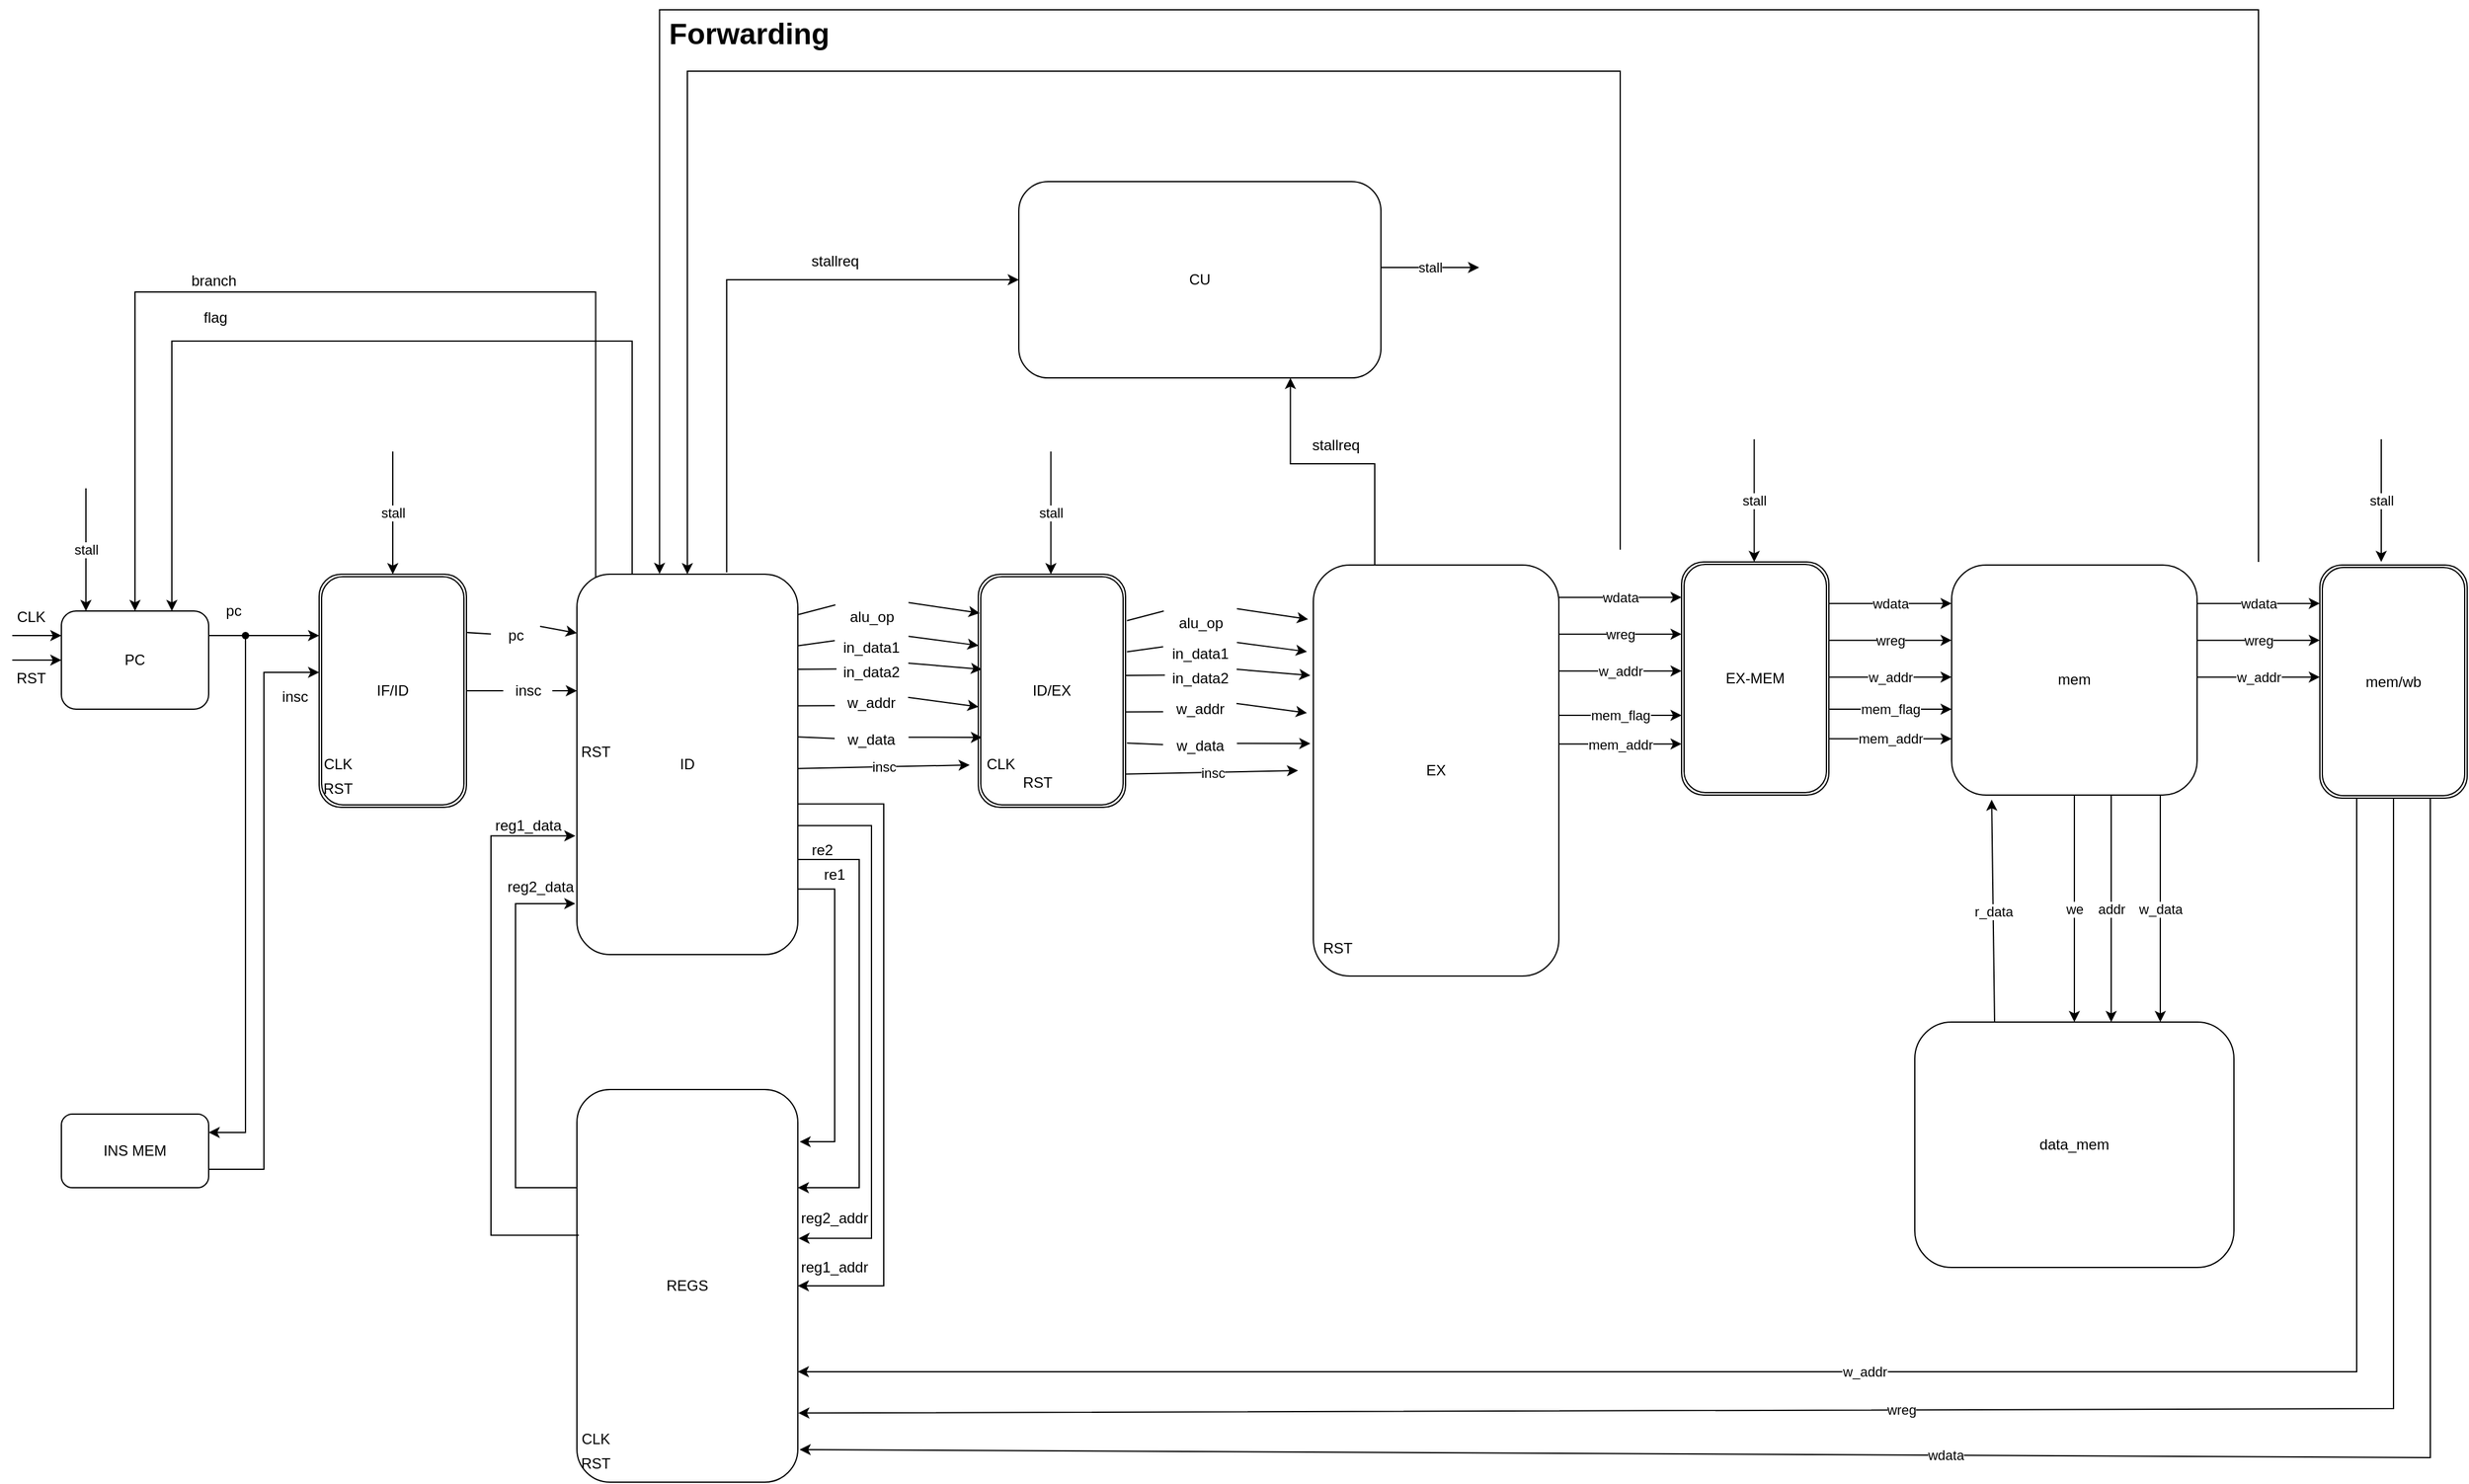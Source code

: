 <mxfile version="20.2.6" type="device"><diagram id="C5RBs43oDa-KdzZeNtuy" name="Page-1"><mxGraphModel dx="2130" dy="2197" grid="1" gridSize="10" guides="1" tooltips="1" connect="1" arrows="1" fold="1" page="1" pageScale="1" pageWidth="827" pageHeight="1169" math="0" shadow="0"><root><mxCell id="WIyWlLk6GJQsqaUBKTNV-0"/><mxCell id="WIyWlLk6GJQsqaUBKTNV-1" parent="WIyWlLk6GJQsqaUBKTNV-0"/><mxCell id="r2cbGJjb7EbOXzfayIUO-0" value="PC" style="rounded=1;whiteSpace=wrap;html=1;" vertex="1" parent="WIyWlLk6GJQsqaUBKTNV-1"><mxGeometry x="80" y="50" width="120" height="80" as="geometry"/></mxCell><mxCell id="r2cbGJjb7EbOXzfayIUO-1" value="INS MEM" style="rounded=1;whiteSpace=wrap;html=1;" vertex="1" parent="WIyWlLk6GJQsqaUBKTNV-1"><mxGeometry x="80" y="460" width="120" height="60" as="geometry"/></mxCell><mxCell id="r2cbGJjb7EbOXzfayIUO-6" value="" style="endArrow=classic;html=1;rounded=0;entryX=0;entryY=0.25;entryDx=0;entryDy=0;" edge="1" parent="WIyWlLk6GJQsqaUBKTNV-1" target="r2cbGJjb7EbOXzfayIUO-0"><mxGeometry width="50" height="50" relative="1" as="geometry"><mxPoint x="40" y="70" as="sourcePoint"/><mxPoint x="440" y="290" as="targetPoint"/></mxGeometry></mxCell><mxCell id="r2cbGJjb7EbOXzfayIUO-7" value="CLK" style="text;html=1;align=center;verticalAlign=middle;resizable=0;points=[];autosize=1;strokeColor=none;fillColor=none;" vertex="1" parent="WIyWlLk6GJQsqaUBKTNV-1"><mxGeometry x="30" y="40" width="50" height="30" as="geometry"/></mxCell><mxCell id="r2cbGJjb7EbOXzfayIUO-8" value="" style="endArrow=classic;html=1;rounded=0;entryX=0;entryY=0.5;entryDx=0;entryDy=0;" edge="1" parent="WIyWlLk6GJQsqaUBKTNV-1" target="r2cbGJjb7EbOXzfayIUO-0"><mxGeometry width="50" height="50" relative="1" as="geometry"><mxPoint x="40" y="90" as="sourcePoint"/><mxPoint x="440" y="290" as="targetPoint"/></mxGeometry></mxCell><mxCell id="r2cbGJjb7EbOXzfayIUO-9" value="RST" style="text;html=1;align=center;verticalAlign=middle;resizable=0;points=[];autosize=1;strokeColor=none;fillColor=none;" vertex="1" parent="WIyWlLk6GJQsqaUBKTNV-1"><mxGeometry x="30" y="90" width="50" height="30" as="geometry"/></mxCell><mxCell id="r2cbGJjb7EbOXzfayIUO-11" value="" style="endArrow=classic;html=1;rounded=0;exitDx=0;exitDy=0;startArrow=none;" edge="1" parent="WIyWlLk6GJQsqaUBKTNV-1" source="r2cbGJjb7EbOXzfayIUO-30"><mxGeometry width="50" height="50" relative="1" as="geometry"><mxPoint x="230" y="78" as="sourcePoint"/><mxPoint x="290" y="70" as="targetPoint"/></mxGeometry></mxCell><mxCell id="r2cbGJjb7EbOXzfayIUO-12" value="" style="endArrow=classic;html=1;rounded=0;entryX=1;entryY=0.25;entryDx=0;entryDy=0;fillColor=#191919;" edge="1" parent="WIyWlLk6GJQsqaUBKTNV-1" target="r2cbGJjb7EbOXzfayIUO-1"><mxGeometry width="50" height="50" relative="1" as="geometry"><mxPoint x="230" y="70" as="sourcePoint"/><mxPoint x="230" y="470" as="targetPoint"/><Array as="points"><mxPoint x="230" y="475"/></Array></mxGeometry></mxCell><mxCell id="r2cbGJjb7EbOXzfayIUO-13" value="REGS" style="rounded=1;whiteSpace=wrap;html=1;" vertex="1" parent="WIyWlLk6GJQsqaUBKTNV-1"><mxGeometry x="500" y="440" width="180" height="320" as="geometry"/></mxCell><mxCell id="r2cbGJjb7EbOXzfayIUO-14" value="" style="edgeStyle=elbowEdgeStyle;elbow=horizontal;endArrow=classic;html=1;rounded=0;exitX=1;exitY=0.75;exitDx=0;exitDy=0;" edge="1" parent="WIyWlLk6GJQsqaUBKTNV-1" source="r2cbGJjb7EbOXzfayIUO-1"><mxGeometry width="50" height="50" relative="1" as="geometry"><mxPoint x="390" y="340" as="sourcePoint"/><mxPoint x="290" y="100" as="targetPoint"/></mxGeometry></mxCell><mxCell id="r2cbGJjb7EbOXzfayIUO-15" value="IF/ID" style="shape=ext;double=1;rounded=1;whiteSpace=wrap;html=1;" vertex="1" parent="WIyWlLk6GJQsqaUBKTNV-1"><mxGeometry x="290" y="20" width="120" height="190" as="geometry"/></mxCell><mxCell id="r2cbGJjb7EbOXzfayIUO-16" value="pc" style="text;html=1;align=center;verticalAlign=middle;resizable=0;points=[];autosize=1;strokeColor=none;fillColor=none;" vertex="1" parent="WIyWlLk6GJQsqaUBKTNV-1"><mxGeometry x="200" y="35" width="40" height="30" as="geometry"/></mxCell><mxCell id="r2cbGJjb7EbOXzfayIUO-17" value="insc" style="text;html=1;align=center;verticalAlign=middle;resizable=0;points=[];autosize=1;strokeColor=none;fillColor=none;" vertex="1" parent="WIyWlLk6GJQsqaUBKTNV-1"><mxGeometry x="250" y="105" width="40" height="30" as="geometry"/></mxCell><mxCell id="r2cbGJjb7EbOXzfayIUO-18" value="" style="endArrow=classic;html=1;rounded=0;exitX=1;exitY=0.25;exitDx=0;exitDy=0;startArrow=none;" edge="1" parent="WIyWlLk6GJQsqaUBKTNV-1" source="r2cbGJjb7EbOXzfayIUO-19"><mxGeometry width="50" height="50" relative="1" as="geometry"><mxPoint x="390" y="240" as="sourcePoint"/><mxPoint x="500" y="68" as="targetPoint"/></mxGeometry></mxCell><mxCell id="r2cbGJjb7EbOXzfayIUO-20" value="" style="endArrow=classic;html=1;rounded=0;exitX=1;exitY=0.5;exitDx=0;exitDy=0;startArrow=none;" edge="1" parent="WIyWlLk6GJQsqaUBKTNV-1" source="r2cbGJjb7EbOXzfayIUO-22"><mxGeometry width="50" height="50" relative="1" as="geometry"><mxPoint x="390" y="240" as="sourcePoint"/><mxPoint x="500" y="115" as="targetPoint"/></mxGeometry></mxCell><mxCell id="r2cbGJjb7EbOXzfayIUO-21" value="ID" style="rounded=1;whiteSpace=wrap;html=1;" vertex="1" parent="WIyWlLk6GJQsqaUBKTNV-1"><mxGeometry x="500" y="20" width="180" height="310" as="geometry"/></mxCell><mxCell id="r2cbGJjb7EbOXzfayIUO-23" value="CLK" style="text;html=1;align=center;verticalAlign=middle;resizable=0;points=[];autosize=1;strokeColor=none;fillColor=none;" vertex="1" parent="WIyWlLk6GJQsqaUBKTNV-1"><mxGeometry x="280" y="160" width="50" height="30" as="geometry"/></mxCell><mxCell id="r2cbGJjb7EbOXzfayIUO-24" value="RST" style="text;html=1;align=center;verticalAlign=middle;resizable=0;points=[];autosize=1;strokeColor=none;fillColor=none;" vertex="1" parent="WIyWlLk6GJQsqaUBKTNV-1"><mxGeometry x="280" y="180" width="50" height="30" as="geometry"/></mxCell><mxCell id="r2cbGJjb7EbOXzfayIUO-25" value="RST" style="text;html=1;align=center;verticalAlign=middle;resizable=0;points=[];autosize=1;strokeColor=none;fillColor=none;" vertex="1" parent="WIyWlLk6GJQsqaUBKTNV-1"><mxGeometry x="490" y="150" width="50" height="30" as="geometry"/></mxCell><mxCell id="r2cbGJjb7EbOXzfayIUO-26" value="ID/EX" style="shape=ext;double=1;rounded=1;whiteSpace=wrap;html=1;" vertex="1" parent="WIyWlLk6GJQsqaUBKTNV-1"><mxGeometry x="827" y="20" width="120" height="190" as="geometry"/></mxCell><mxCell id="r2cbGJjb7EbOXzfayIUO-28" value="CLK" style="text;html=1;align=center;verticalAlign=middle;resizable=0;points=[];autosize=1;strokeColor=none;fillColor=none;" vertex="1" parent="WIyWlLk6GJQsqaUBKTNV-1"><mxGeometry x="820" y="160" width="50" height="30" as="geometry"/></mxCell><mxCell id="r2cbGJjb7EbOXzfayIUO-29" value="RST" style="text;html=1;align=center;verticalAlign=middle;resizable=0;points=[];autosize=1;strokeColor=none;fillColor=none;" vertex="1" parent="WIyWlLk6GJQsqaUBKTNV-1"><mxGeometry x="850" y="175" width="50" height="30" as="geometry"/></mxCell><mxCell id="r2cbGJjb7EbOXzfayIUO-30" value="" style="shape=waypoint;sketch=0;size=6;pointerEvents=1;points=[];fillColor=none;resizable=0;rotatable=0;perimeter=centerPerimeter;snapToPoint=1;" vertex="1" parent="WIyWlLk6GJQsqaUBKTNV-1"><mxGeometry x="210" y="50" width="40" height="40" as="geometry"/></mxCell><mxCell id="r2cbGJjb7EbOXzfayIUO-31" value="" style="endArrow=none;html=1;rounded=0;exitX=1;exitY=0.25;exitDx=0;exitDy=0;" edge="1" parent="WIyWlLk6GJQsqaUBKTNV-1" source="r2cbGJjb7EbOXzfayIUO-0" target="r2cbGJjb7EbOXzfayIUO-30"><mxGeometry width="50" height="50" relative="1" as="geometry"><mxPoint x="200" y="70" as="sourcePoint"/><mxPoint x="290" y="70" as="targetPoint"/></mxGeometry></mxCell><mxCell id="r2cbGJjb7EbOXzfayIUO-32" value="" style="edgeStyle=elbowEdgeStyle;elbow=vertical;endArrow=classic;html=1;rounded=0;fillColor=#191919;exitX=0;exitY=0.25;exitDx=0;exitDy=0;entryX=-0.007;entryY=0.866;entryDx=0;entryDy=0;entryPerimeter=0;" edge="1" parent="WIyWlLk6GJQsqaUBKTNV-1" source="r2cbGJjb7EbOXzfayIUO-13" target="r2cbGJjb7EbOXzfayIUO-21"><mxGeometry width="50" height="50" relative="1" as="geometry"><mxPoint x="770" y="330" as="sourcePoint"/><mxPoint x="820" y="280" as="targetPoint"/><Array as="points"><mxPoint x="450" y="390"/></Array></mxGeometry></mxCell><mxCell id="r2cbGJjb7EbOXzfayIUO-33" value="" style="edgeStyle=elbowEdgeStyle;elbow=vertical;endArrow=classic;html=1;rounded=0;fillColor=#191919;exitX=0.009;exitY=0.371;exitDx=0;exitDy=0;entryX=-0.007;entryY=0.688;entryDx=0;entryDy=0;entryPerimeter=0;exitPerimeter=0;" edge="1" parent="WIyWlLk6GJQsqaUBKTNV-1" source="r2cbGJjb7EbOXzfayIUO-13" target="r2cbGJjb7EbOXzfayIUO-21"><mxGeometry width="50" height="50" relative="1" as="geometry"><mxPoint x="510" y="507.5" as="sourcePoint"/><mxPoint x="508.74" y="194.54" as="targetPoint"/><Array as="points"><mxPoint x="430" y="370"/></Array></mxGeometry></mxCell><mxCell id="r2cbGJjb7EbOXzfayIUO-34" value="reg1_data" style="text;html=1;align=center;verticalAlign=middle;resizable=0;points=[];autosize=1;strokeColor=none;fillColor=none;" vertex="1" parent="WIyWlLk6GJQsqaUBKTNV-1"><mxGeometry x="420" y="210" width="80" height="30" as="geometry"/></mxCell><mxCell id="r2cbGJjb7EbOXzfayIUO-35" value="reg2_data" style="text;html=1;align=center;verticalAlign=middle;resizable=0;points=[];autosize=1;strokeColor=none;fillColor=none;" vertex="1" parent="WIyWlLk6GJQsqaUBKTNV-1"><mxGeometry x="430" y="260" width="80" height="30" as="geometry"/></mxCell><mxCell id="r2cbGJjb7EbOXzfayIUO-36" value="" style="edgeStyle=elbowEdgeStyle;elbow=vertical;endArrow=classic;html=1;rounded=0;fillColor=#191919;entryX=1;entryY=0.5;entryDx=0;entryDy=0;exitX=0.997;exitY=0.604;exitDx=0;exitDy=0;exitPerimeter=0;" edge="1" parent="WIyWlLk6GJQsqaUBKTNV-1" source="r2cbGJjb7EbOXzfayIUO-21" target="r2cbGJjb7EbOXzfayIUO-13"><mxGeometry width="50" height="50" relative="1" as="geometry"><mxPoint x="770" y="330" as="sourcePoint"/><mxPoint x="820" y="280" as="targetPoint"/><Array as="points"><mxPoint x="750" y="381"/></Array></mxGeometry></mxCell><mxCell id="r2cbGJjb7EbOXzfayIUO-37" value="" style="edgeStyle=elbowEdgeStyle;elbow=vertical;endArrow=classic;html=1;rounded=0;fillColor=#191919;exitX=0.997;exitY=0.661;exitDx=0;exitDy=0;exitPerimeter=0;entryX=1.003;entryY=0.379;entryDx=0;entryDy=0;entryPerimeter=0;" edge="1" parent="WIyWlLk6GJQsqaUBKTNV-1" source="r2cbGJjb7EbOXzfayIUO-21" target="r2cbGJjb7EbOXzfayIUO-13"><mxGeometry width="50" height="50" relative="1" as="geometry"><mxPoint x="770" y="330" as="sourcePoint"/><mxPoint x="820" y="280" as="targetPoint"/><Array as="points"><mxPoint x="740" y="330"/><mxPoint x="730" y="376"/></Array></mxGeometry></mxCell><mxCell id="r2cbGJjb7EbOXzfayIUO-38" value="" style="edgeStyle=elbowEdgeStyle;elbow=vertical;endArrow=classic;html=1;rounded=0;fillColor=#191919;exitX=1;exitY=0.75;exitDx=0;exitDy=0;entryX=1;entryY=0.25;entryDx=0;entryDy=0;" edge="1" parent="WIyWlLk6GJQsqaUBKTNV-1" source="r2cbGJjb7EbOXzfayIUO-21" target="r2cbGJjb7EbOXzfayIUO-13"><mxGeometry width="50" height="50" relative="1" as="geometry"><mxPoint x="770" y="330" as="sourcePoint"/><mxPoint x="820" y="280" as="targetPoint"/><Array as="points"><mxPoint x="730" y="340"/><mxPoint x="710" y="376"/></Array></mxGeometry></mxCell><mxCell id="r2cbGJjb7EbOXzfayIUO-39" value="" style="edgeStyle=elbowEdgeStyle;elbow=vertical;endArrow=classic;html=1;rounded=0;fillColor=#191919;exitX=1.003;exitY=0.828;exitDx=0;exitDy=0;exitPerimeter=0;entryX=1.008;entryY=0.133;entryDx=0;entryDy=0;entryPerimeter=0;" edge="1" parent="WIyWlLk6GJQsqaUBKTNV-1" source="r2cbGJjb7EbOXzfayIUO-21" target="r2cbGJjb7EbOXzfayIUO-13"><mxGeometry width="50" height="50" relative="1" as="geometry"><mxPoint x="700" y="590" as="sourcePoint"/><mxPoint x="750" y="540" as="targetPoint"/><Array as="points"><mxPoint x="710" y="310"/><mxPoint x="700" y="340"/><mxPoint x="690" y="380"/></Array></mxGeometry></mxCell><mxCell id="r2cbGJjb7EbOXzfayIUO-40" value="re1" style="text;html=1;strokeColor=none;fillColor=none;align=center;verticalAlign=middle;whiteSpace=wrap;rounded=0;" vertex="1" parent="WIyWlLk6GJQsqaUBKTNV-1"><mxGeometry x="680" y="250" width="60" height="30" as="geometry"/></mxCell><mxCell id="r2cbGJjb7EbOXzfayIUO-41" value="re2" style="text;html=1;strokeColor=none;fillColor=none;align=center;verticalAlign=middle;whiteSpace=wrap;rounded=0;" vertex="1" parent="WIyWlLk6GJQsqaUBKTNV-1"><mxGeometry x="670" y="230" width="60" height="30" as="geometry"/></mxCell><mxCell id="r2cbGJjb7EbOXzfayIUO-44" value="reg2_addr" style="text;html=1;strokeColor=none;fillColor=none;align=center;verticalAlign=middle;whiteSpace=wrap;rounded=0;" vertex="1" parent="WIyWlLk6GJQsqaUBKTNV-1"><mxGeometry x="680" y="530" width="60" height="30" as="geometry"/></mxCell><mxCell id="r2cbGJjb7EbOXzfayIUO-45" value="reg1_addr&lt;br&gt;" style="text;html=1;strokeColor=none;fillColor=none;align=center;verticalAlign=middle;whiteSpace=wrap;rounded=0;" vertex="1" parent="WIyWlLk6GJQsqaUBKTNV-1"><mxGeometry x="680" y="570" width="60" height="30" as="geometry"/></mxCell><mxCell id="r2cbGJjb7EbOXzfayIUO-48" value="" style="endArrow=classic;html=1;rounded=0;fillColor=#191919;exitX=1.003;exitY=0.106;exitDx=0;exitDy=0;exitPerimeter=0;entryX=0.01;entryY=0.167;entryDx=0;entryDy=0;entryPerimeter=0;startArrow=none;" edge="1" parent="WIyWlLk6GJQsqaUBKTNV-1" source="r2cbGJjb7EbOXzfayIUO-53" target="r2cbGJjb7EbOXzfayIUO-26"><mxGeometry width="50" height="50" relative="1" as="geometry"><mxPoint x="770" y="200" as="sourcePoint"/><mxPoint x="820" y="150" as="targetPoint"/></mxGeometry></mxCell><mxCell id="r2cbGJjb7EbOXzfayIUO-49" value="" style="endArrow=classic;html=1;rounded=0;fillColor=#191919;exitX=1.003;exitY=0.188;exitDx=0;exitDy=0;exitPerimeter=0;entryX=0.002;entryY=0.306;entryDx=0;entryDy=0;entryPerimeter=0;startArrow=none;" edge="1" parent="WIyWlLk6GJQsqaUBKTNV-1" source="r2cbGJjb7EbOXzfayIUO-54" target="r2cbGJjb7EbOXzfayIUO-26"><mxGeometry width="50" height="50" relative="1" as="geometry"><mxPoint x="770" y="200" as="sourcePoint"/><mxPoint x="820" y="150" as="targetPoint"/></mxGeometry></mxCell><mxCell id="r2cbGJjb7EbOXzfayIUO-50" value="" style="endArrow=classic;html=1;rounded=0;fillColor=#191919;exitX=1;exitY=0.25;exitDx=0;exitDy=0;entryX=0.025;entryY=0.408;entryDx=0;entryDy=0;entryPerimeter=0;startArrow=none;" edge="1" parent="WIyWlLk6GJQsqaUBKTNV-1" source="r2cbGJjb7EbOXzfayIUO-56" target="r2cbGJjb7EbOXzfayIUO-26"><mxGeometry width="50" height="50" relative="1" as="geometry"><mxPoint x="770" y="200" as="sourcePoint"/><mxPoint x="820" y="150" as="targetPoint"/></mxGeometry></mxCell><mxCell id="r2cbGJjb7EbOXzfayIUO-51" value="" style="endArrow=classic;html=1;rounded=0;fillColor=#191919;exitX=0.997;exitY=0.346;exitDx=0;exitDy=0;exitPerimeter=0;entryX=0.002;entryY=0.569;entryDx=0;entryDy=0;entryPerimeter=0;startArrow=none;" edge="1" parent="WIyWlLk6GJQsqaUBKTNV-1" source="r2cbGJjb7EbOXzfayIUO-55" target="r2cbGJjb7EbOXzfayIUO-26"><mxGeometry width="50" height="50" relative="1" as="geometry"><mxPoint x="770" y="200" as="sourcePoint"/><mxPoint x="820" y="150" as="targetPoint"/></mxGeometry></mxCell><mxCell id="r2cbGJjb7EbOXzfayIUO-52" value="" style="endArrow=classic;html=1;rounded=0;fillColor=#191919;exitX=1.003;exitY=0.428;exitDx=0;exitDy=0;exitPerimeter=0;startArrow=none;" edge="1" parent="WIyWlLk6GJQsqaUBKTNV-1" source="r2cbGJjb7EbOXzfayIUO-59"><mxGeometry width="50" height="50" relative="1" as="geometry"><mxPoint x="770" y="200" as="sourcePoint"/><mxPoint x="830" y="153" as="targetPoint"/></mxGeometry></mxCell><mxCell id="r2cbGJjb7EbOXzfayIUO-59" value="w_data" style="text;html=1;strokeColor=none;fillColor=none;align=center;verticalAlign=middle;whiteSpace=wrap;rounded=0;" vertex="1" parent="WIyWlLk6GJQsqaUBKTNV-1"><mxGeometry x="710" y="140" width="60" height="30" as="geometry"/></mxCell><mxCell id="r2cbGJjb7EbOXzfayIUO-60" value="" style="endArrow=none;html=1;rounded=0;fillColor=#191919;exitX=1.003;exitY=0.428;exitDx=0;exitDy=0;exitPerimeter=0;" edge="1" parent="WIyWlLk6GJQsqaUBKTNV-1" source="r2cbGJjb7EbOXzfayIUO-21" target="r2cbGJjb7EbOXzfayIUO-59"><mxGeometry width="50" height="50" relative="1" as="geometry"><mxPoint x="680.54" y="152.68" as="sourcePoint"/><mxPoint x="830" y="153" as="targetPoint"/></mxGeometry></mxCell><mxCell id="r2cbGJjb7EbOXzfayIUO-55" value="w_addr" style="text;html=1;strokeColor=none;fillColor=none;align=center;verticalAlign=middle;whiteSpace=wrap;rounded=0;" vertex="1" parent="WIyWlLk6GJQsqaUBKTNV-1"><mxGeometry x="710" y="110" width="60" height="30" as="geometry"/></mxCell><mxCell id="r2cbGJjb7EbOXzfayIUO-61" value="" style="endArrow=none;html=1;rounded=0;fillColor=#191919;exitX=0.997;exitY=0.346;exitDx=0;exitDy=0;exitPerimeter=0;entryX=0.002;entryY=0.569;entryDx=0;entryDy=0;entryPerimeter=0;" edge="1" parent="WIyWlLk6GJQsqaUBKTNV-1" source="r2cbGJjb7EbOXzfayIUO-21" target="r2cbGJjb7EbOXzfayIUO-55"><mxGeometry width="50" height="50" relative="1" as="geometry"><mxPoint x="679.46" y="127.26" as="sourcePoint"/><mxPoint x="827.24" y="128.11" as="targetPoint"/></mxGeometry></mxCell><mxCell id="r2cbGJjb7EbOXzfayIUO-56" value="in_data2" style="text;html=1;strokeColor=none;fillColor=none;align=center;verticalAlign=middle;whiteSpace=wrap;rounded=0;" vertex="1" parent="WIyWlLk6GJQsqaUBKTNV-1"><mxGeometry x="710" y="85" width="60" height="30" as="geometry"/></mxCell><mxCell id="r2cbGJjb7EbOXzfayIUO-62" value="" style="endArrow=none;html=1;rounded=0;fillColor=#191919;exitX=1;exitY=0.25;exitDx=0;exitDy=0;entryX=0.025;entryY=0.408;entryDx=0;entryDy=0;entryPerimeter=0;" edge="1" parent="WIyWlLk6GJQsqaUBKTNV-1" source="r2cbGJjb7EbOXzfayIUO-21" target="r2cbGJjb7EbOXzfayIUO-56"><mxGeometry width="50" height="50" relative="1" as="geometry"><mxPoint x="680" y="97.5" as="sourcePoint"/><mxPoint x="830" y="97.52" as="targetPoint"/></mxGeometry></mxCell><mxCell id="r2cbGJjb7EbOXzfayIUO-54" value="in_data1" style="text;html=1;strokeColor=none;fillColor=none;align=center;verticalAlign=middle;whiteSpace=wrap;rounded=0;" vertex="1" parent="WIyWlLk6GJQsqaUBKTNV-1"><mxGeometry x="710" y="65" width="60" height="30" as="geometry"/></mxCell><mxCell id="r2cbGJjb7EbOXzfayIUO-63" value="" style="endArrow=none;html=1;rounded=0;fillColor=#191919;exitX=1.003;exitY=0.188;exitDx=0;exitDy=0;exitPerimeter=0;entryX=0.002;entryY=0.306;entryDx=0;entryDy=0;entryPerimeter=0;" edge="1" parent="WIyWlLk6GJQsqaUBKTNV-1" source="r2cbGJjb7EbOXzfayIUO-21" target="r2cbGJjb7EbOXzfayIUO-54"><mxGeometry width="50" height="50" relative="1" as="geometry"><mxPoint x="680.54" y="78.28" as="sourcePoint"/><mxPoint x="827.24" y="78.14" as="targetPoint"/></mxGeometry></mxCell><mxCell id="r2cbGJjb7EbOXzfayIUO-53" value="alu_op" style="text;html=1;align=center;verticalAlign=middle;resizable=0;points=[];autosize=1;strokeColor=none;fillColor=none;" vertex="1" parent="WIyWlLk6GJQsqaUBKTNV-1"><mxGeometry x="710" y="40" width="60" height="30" as="geometry"/></mxCell><mxCell id="r2cbGJjb7EbOXzfayIUO-64" value="" style="endArrow=none;html=1;rounded=0;fillColor=#191919;exitX=1.003;exitY=0.106;exitDx=0;exitDy=0;exitPerimeter=0;entryX=0.01;entryY=0.167;entryDx=0;entryDy=0;entryPerimeter=0;" edge="1" parent="WIyWlLk6GJQsqaUBKTNV-1" source="r2cbGJjb7EbOXzfayIUO-21" target="r2cbGJjb7EbOXzfayIUO-53"><mxGeometry width="50" height="50" relative="1" as="geometry"><mxPoint x="680.54" y="52.86" as="sourcePoint"/><mxPoint x="828.2" y="51.73" as="targetPoint"/></mxGeometry></mxCell><mxCell id="r2cbGJjb7EbOXzfayIUO-22" value="insc" style="text;html=1;align=center;verticalAlign=middle;resizable=0;points=[];autosize=1;strokeColor=none;fillColor=none;" vertex="1" parent="WIyWlLk6GJQsqaUBKTNV-1"><mxGeometry x="440" y="100" width="40" height="30" as="geometry"/></mxCell><mxCell id="r2cbGJjb7EbOXzfayIUO-65" value="" style="endArrow=none;html=1;rounded=0;exitX=1;exitY=0.5;exitDx=0;exitDy=0;" edge="1" parent="WIyWlLk6GJQsqaUBKTNV-1" source="r2cbGJjb7EbOXzfayIUO-15" target="r2cbGJjb7EbOXzfayIUO-22"><mxGeometry width="50" height="50" relative="1" as="geometry"><mxPoint x="410" y="115" as="sourcePoint"/><mxPoint x="500" y="115" as="targetPoint"/></mxGeometry></mxCell><mxCell id="r2cbGJjb7EbOXzfayIUO-19" value="pc" style="text;html=1;align=center;verticalAlign=middle;resizable=0;points=[];autosize=1;strokeColor=none;fillColor=none;" vertex="1" parent="WIyWlLk6GJQsqaUBKTNV-1"><mxGeometry x="430" y="55" width="40" height="30" as="geometry"/></mxCell><mxCell id="r2cbGJjb7EbOXzfayIUO-66" value="" style="endArrow=none;html=1;rounded=0;exitX=1;exitY=0.25;exitDx=0;exitDy=0;" edge="1" parent="WIyWlLk6GJQsqaUBKTNV-1" source="r2cbGJjb7EbOXzfayIUO-15" target="r2cbGJjb7EbOXzfayIUO-19"><mxGeometry width="50" height="50" relative="1" as="geometry"><mxPoint x="410" y="67.5" as="sourcePoint"/><mxPoint x="500" y="68" as="targetPoint"/></mxGeometry></mxCell><mxCell id="r2cbGJjb7EbOXzfayIUO-68" value="EX" style="rounded=1;whiteSpace=wrap;html=1;" vertex="1" parent="WIyWlLk6GJQsqaUBKTNV-1"><mxGeometry x="1100" y="12.5" width="200" height="335" as="geometry"/></mxCell><mxCell id="r2cbGJjb7EbOXzfayIUO-70" value="" style="endArrow=classic;html=1;rounded=0;fillColor=#191919;exitX=1.003;exitY=0.106;exitDx=0;exitDy=0;exitPerimeter=0;entryX=0.01;entryY=0.167;entryDx=0;entryDy=0;entryPerimeter=0;startArrow=none;" edge="1" parent="WIyWlLk6GJQsqaUBKTNV-1" source="r2cbGJjb7EbOXzfayIUO-84"><mxGeometry width="50" height="50" relative="1" as="geometry"><mxPoint x="1037.54" y="205" as="sourcePoint"/><mxPoint x="1095.74" y="56.73" as="targetPoint"/></mxGeometry></mxCell><mxCell id="r2cbGJjb7EbOXzfayIUO-71" value="" style="endArrow=classic;html=1;rounded=0;fillColor=#191919;exitX=1.003;exitY=0.188;exitDx=0;exitDy=0;exitPerimeter=0;entryX=0.002;entryY=0.306;entryDx=0;entryDy=0;entryPerimeter=0;startArrow=none;" edge="1" parent="WIyWlLk6GJQsqaUBKTNV-1" source="r2cbGJjb7EbOXzfayIUO-82"><mxGeometry width="50" height="50" relative="1" as="geometry"><mxPoint x="1037.54" y="205" as="sourcePoint"/><mxPoint x="1094.78" y="83.14" as="targetPoint"/></mxGeometry></mxCell><mxCell id="r2cbGJjb7EbOXzfayIUO-72" value="" style="endArrow=classic;html=1;rounded=0;fillColor=#191919;exitX=1;exitY=0.25;exitDx=0;exitDy=0;entryX=0.025;entryY=0.408;entryDx=0;entryDy=0;entryPerimeter=0;startArrow=none;" edge="1" parent="WIyWlLk6GJQsqaUBKTNV-1" source="r2cbGJjb7EbOXzfayIUO-80"><mxGeometry width="50" height="50" relative="1" as="geometry"><mxPoint x="1037.54" y="205" as="sourcePoint"/><mxPoint x="1097.54" y="102.52" as="targetPoint"/></mxGeometry></mxCell><mxCell id="r2cbGJjb7EbOXzfayIUO-73" value="" style="endArrow=classic;html=1;rounded=0;fillColor=#191919;exitX=0.997;exitY=0.346;exitDx=0;exitDy=0;exitPerimeter=0;entryX=0.002;entryY=0.569;entryDx=0;entryDy=0;entryPerimeter=0;startArrow=none;" edge="1" parent="WIyWlLk6GJQsqaUBKTNV-1" source="r2cbGJjb7EbOXzfayIUO-78"><mxGeometry width="50" height="50" relative="1" as="geometry"><mxPoint x="1037.54" y="205" as="sourcePoint"/><mxPoint x="1094.78" y="133.11" as="targetPoint"/></mxGeometry></mxCell><mxCell id="r2cbGJjb7EbOXzfayIUO-74" value="" style="endArrow=classic;html=1;rounded=0;fillColor=#191919;exitX=1.003;exitY=0.428;exitDx=0;exitDy=0;exitPerimeter=0;startArrow=none;" edge="1" parent="WIyWlLk6GJQsqaUBKTNV-1" source="r2cbGJjb7EbOXzfayIUO-76"><mxGeometry width="50" height="50" relative="1" as="geometry"><mxPoint x="1037.54" y="205" as="sourcePoint"/><mxPoint x="1097.54" y="158" as="targetPoint"/></mxGeometry></mxCell><mxCell id="r2cbGJjb7EbOXzfayIUO-76" value="w_data" style="text;html=1;strokeColor=none;fillColor=none;align=center;verticalAlign=middle;whiteSpace=wrap;rounded=0;" vertex="1" parent="WIyWlLk6GJQsqaUBKTNV-1"><mxGeometry x="977.54" y="145" width="60" height="30" as="geometry"/></mxCell><mxCell id="r2cbGJjb7EbOXzfayIUO-77" value="" style="endArrow=none;html=1;rounded=0;fillColor=#191919;exitX=1.003;exitY=0.428;exitDx=0;exitDy=0;exitPerimeter=0;" edge="1" parent="WIyWlLk6GJQsqaUBKTNV-1" target="r2cbGJjb7EbOXzfayIUO-76"><mxGeometry width="50" height="50" relative="1" as="geometry"><mxPoint x="948.08" y="157.68" as="sourcePoint"/><mxPoint x="1097.54" y="158" as="targetPoint"/></mxGeometry></mxCell><mxCell id="r2cbGJjb7EbOXzfayIUO-78" value="w_addr" style="text;html=1;strokeColor=none;fillColor=none;align=center;verticalAlign=middle;whiteSpace=wrap;rounded=0;" vertex="1" parent="WIyWlLk6GJQsqaUBKTNV-1"><mxGeometry x="977.54" y="115" width="60" height="30" as="geometry"/></mxCell><mxCell id="r2cbGJjb7EbOXzfayIUO-79" value="" style="endArrow=none;html=1;rounded=0;fillColor=#191919;exitX=0.997;exitY=0.346;exitDx=0;exitDy=0;exitPerimeter=0;entryX=0.002;entryY=0.569;entryDx=0;entryDy=0;entryPerimeter=0;" edge="1" parent="WIyWlLk6GJQsqaUBKTNV-1" target="r2cbGJjb7EbOXzfayIUO-78"><mxGeometry width="50" height="50" relative="1" as="geometry"><mxPoint x="947" y="132.26" as="sourcePoint"/><mxPoint x="1094.78" y="133.11" as="targetPoint"/></mxGeometry></mxCell><mxCell id="r2cbGJjb7EbOXzfayIUO-80" value="in_data2" style="text;html=1;strokeColor=none;fillColor=none;align=center;verticalAlign=middle;whiteSpace=wrap;rounded=0;" vertex="1" parent="WIyWlLk6GJQsqaUBKTNV-1"><mxGeometry x="977.54" y="90" width="60" height="30" as="geometry"/></mxCell><mxCell id="r2cbGJjb7EbOXzfayIUO-81" value="" style="endArrow=none;html=1;rounded=0;fillColor=#191919;exitX=1;exitY=0.25;exitDx=0;exitDy=0;entryX=0.025;entryY=0.408;entryDx=0;entryDy=0;entryPerimeter=0;" edge="1" parent="WIyWlLk6GJQsqaUBKTNV-1" target="r2cbGJjb7EbOXzfayIUO-80"><mxGeometry width="50" height="50" relative="1" as="geometry"><mxPoint x="947.54" y="102.5" as="sourcePoint"/><mxPoint x="1097.54" y="102.52" as="targetPoint"/></mxGeometry></mxCell><mxCell id="r2cbGJjb7EbOXzfayIUO-82" value="in_data1" style="text;html=1;strokeColor=none;fillColor=none;align=center;verticalAlign=middle;whiteSpace=wrap;rounded=0;" vertex="1" parent="WIyWlLk6GJQsqaUBKTNV-1"><mxGeometry x="977.54" y="70" width="60" height="30" as="geometry"/></mxCell><mxCell id="r2cbGJjb7EbOXzfayIUO-83" value="" style="endArrow=none;html=1;rounded=0;fillColor=#191919;exitX=1.003;exitY=0.188;exitDx=0;exitDy=0;exitPerimeter=0;entryX=0.002;entryY=0.306;entryDx=0;entryDy=0;entryPerimeter=0;" edge="1" parent="WIyWlLk6GJQsqaUBKTNV-1" target="r2cbGJjb7EbOXzfayIUO-82"><mxGeometry width="50" height="50" relative="1" as="geometry"><mxPoint x="948.08" y="83.28" as="sourcePoint"/><mxPoint x="1094.78" y="83.14" as="targetPoint"/></mxGeometry></mxCell><mxCell id="r2cbGJjb7EbOXzfayIUO-84" value="alu_op" style="text;html=1;align=center;verticalAlign=middle;resizable=0;points=[];autosize=1;strokeColor=none;fillColor=none;" vertex="1" parent="WIyWlLk6GJQsqaUBKTNV-1"><mxGeometry x="977.54" y="45" width="60" height="30" as="geometry"/></mxCell><mxCell id="r2cbGJjb7EbOXzfayIUO-85" value="" style="endArrow=none;html=1;rounded=0;fillColor=#191919;exitX=1.003;exitY=0.106;exitDx=0;exitDy=0;exitPerimeter=0;entryX=0.01;entryY=0.167;entryDx=0;entryDy=0;entryPerimeter=0;" edge="1" parent="WIyWlLk6GJQsqaUBKTNV-1" target="r2cbGJjb7EbOXzfayIUO-84"><mxGeometry width="50" height="50" relative="1" as="geometry"><mxPoint x="948.08" y="57.86" as="sourcePoint"/><mxPoint x="1095.74" y="56.73" as="targetPoint"/></mxGeometry></mxCell><mxCell id="r2cbGJjb7EbOXzfayIUO-87" value="RST" style="text;html=1;strokeColor=none;fillColor=none;align=center;verticalAlign=middle;whiteSpace=wrap;rounded=0;" vertex="1" parent="WIyWlLk6GJQsqaUBKTNV-1"><mxGeometry x="1090" y="310" width="60" height="30" as="geometry"/></mxCell><mxCell id="r2cbGJjb7EbOXzfayIUO-92" value="" style="endArrow=classic;html=1;rounded=0;fillColor=#191919;" edge="1" parent="WIyWlLk6GJQsqaUBKTNV-1"><mxGeometry relative="1" as="geometry"><mxPoint x="1300" y="38.82" as="sourcePoint"/><mxPoint x="1400" y="38.82" as="targetPoint"/></mxGeometry></mxCell><mxCell id="r2cbGJjb7EbOXzfayIUO-93" value="wdata" style="edgeLabel;resizable=0;html=1;align=center;verticalAlign=middle;" connectable="0" vertex="1" parent="r2cbGJjb7EbOXzfayIUO-92"><mxGeometry relative="1" as="geometry"/></mxCell><mxCell id="r2cbGJjb7EbOXzfayIUO-94" value="" style="endArrow=classic;html=1;rounded=0;fillColor=#191919;" edge="1" parent="WIyWlLk6GJQsqaUBKTNV-1"><mxGeometry relative="1" as="geometry"><mxPoint x="1300" y="68.82" as="sourcePoint"/><mxPoint x="1400" y="68.82" as="targetPoint"/></mxGeometry></mxCell><mxCell id="r2cbGJjb7EbOXzfayIUO-95" value="wreg" style="edgeLabel;resizable=0;html=1;align=center;verticalAlign=middle;" connectable="0" vertex="1" parent="r2cbGJjb7EbOXzfayIUO-94"><mxGeometry relative="1" as="geometry"/></mxCell><mxCell id="r2cbGJjb7EbOXzfayIUO-96" value="" style="endArrow=classic;html=1;rounded=0;fillColor=#191919;" edge="1" parent="WIyWlLk6GJQsqaUBKTNV-1"><mxGeometry relative="1" as="geometry"><mxPoint x="1300" y="98.82" as="sourcePoint"/><mxPoint x="1400" y="98.82" as="targetPoint"/></mxGeometry></mxCell><mxCell id="r2cbGJjb7EbOXzfayIUO-97" value="w_addr" style="edgeLabel;resizable=0;html=1;align=center;verticalAlign=middle;" connectable="0" vertex="1" parent="r2cbGJjb7EbOXzfayIUO-96"><mxGeometry relative="1" as="geometry"/></mxCell><mxCell id="r2cbGJjb7EbOXzfayIUO-98" value="EX-MEM" style="shape=ext;double=1;rounded=1;whiteSpace=wrap;html=1;" vertex="1" parent="WIyWlLk6GJQsqaUBKTNV-1"><mxGeometry x="1400" y="10" width="120" height="190" as="geometry"/></mxCell><mxCell id="r2cbGJjb7EbOXzfayIUO-102" value="" style="endArrow=classic;html=1;rounded=0;fillColor=#191919;" edge="1" parent="WIyWlLk6GJQsqaUBKTNV-1"><mxGeometry relative="1" as="geometry"><mxPoint x="1520" y="43.82" as="sourcePoint"/><mxPoint x="1620" y="43.82" as="targetPoint"/></mxGeometry></mxCell><mxCell id="r2cbGJjb7EbOXzfayIUO-103" value="wdata" style="edgeLabel;resizable=0;html=1;align=center;verticalAlign=middle;" connectable="0" vertex="1" parent="r2cbGJjb7EbOXzfayIUO-102"><mxGeometry relative="1" as="geometry"/></mxCell><mxCell id="r2cbGJjb7EbOXzfayIUO-104" value="" style="endArrow=classic;html=1;rounded=0;fillColor=#191919;" edge="1" parent="WIyWlLk6GJQsqaUBKTNV-1"><mxGeometry relative="1" as="geometry"><mxPoint x="1520" y="73.82" as="sourcePoint"/><mxPoint x="1620" y="73.82" as="targetPoint"/></mxGeometry></mxCell><mxCell id="r2cbGJjb7EbOXzfayIUO-105" value="wreg" style="edgeLabel;resizable=0;html=1;align=center;verticalAlign=middle;" connectable="0" vertex="1" parent="r2cbGJjb7EbOXzfayIUO-104"><mxGeometry relative="1" as="geometry"/></mxCell><mxCell id="r2cbGJjb7EbOXzfayIUO-106" value="" style="endArrow=classic;html=1;rounded=0;fillColor=#191919;" edge="1" parent="WIyWlLk6GJQsqaUBKTNV-1"><mxGeometry relative="1" as="geometry"><mxPoint x="1520" y="103.82" as="sourcePoint"/><mxPoint x="1620" y="103.82" as="targetPoint"/></mxGeometry></mxCell><mxCell id="r2cbGJjb7EbOXzfayIUO-107" value="w_addr" style="edgeLabel;resizable=0;html=1;align=center;verticalAlign=middle;" connectable="0" vertex="1" parent="r2cbGJjb7EbOXzfayIUO-106"><mxGeometry relative="1" as="geometry"/></mxCell><mxCell id="r2cbGJjb7EbOXzfayIUO-108" value="mem" style="rounded=1;whiteSpace=wrap;html=1;" vertex="1" parent="WIyWlLk6GJQsqaUBKTNV-1"><mxGeometry x="1620" y="12.5" width="200" height="187.5" as="geometry"/></mxCell><mxCell id="r2cbGJjb7EbOXzfayIUO-109" value="mem/wb" style="shape=ext;double=1;rounded=1;whiteSpace=wrap;html=1;" vertex="1" parent="WIyWlLk6GJQsqaUBKTNV-1"><mxGeometry x="1920" y="12.5" width="120" height="190" as="geometry"/></mxCell><mxCell id="r2cbGJjb7EbOXzfayIUO-110" value="" style="endArrow=classic;html=1;rounded=0;fillColor=#191919;" edge="1" parent="WIyWlLk6GJQsqaUBKTNV-1"><mxGeometry relative="1" as="geometry"><mxPoint x="1820" y="43.82" as="sourcePoint"/><mxPoint x="1920" y="43.82" as="targetPoint"/></mxGeometry></mxCell><mxCell id="r2cbGJjb7EbOXzfayIUO-111" value="wdata" style="edgeLabel;resizable=0;html=1;align=center;verticalAlign=middle;" connectable="0" vertex="1" parent="r2cbGJjb7EbOXzfayIUO-110"><mxGeometry relative="1" as="geometry"/></mxCell><mxCell id="r2cbGJjb7EbOXzfayIUO-112" value="" style="endArrow=classic;html=1;rounded=0;fillColor=#191919;" edge="1" parent="WIyWlLk6GJQsqaUBKTNV-1"><mxGeometry relative="1" as="geometry"><mxPoint x="1820" y="73.82" as="sourcePoint"/><mxPoint x="1920" y="73.82" as="targetPoint"/></mxGeometry></mxCell><mxCell id="r2cbGJjb7EbOXzfayIUO-113" value="wreg" style="edgeLabel;resizable=0;html=1;align=center;verticalAlign=middle;" connectable="0" vertex="1" parent="r2cbGJjb7EbOXzfayIUO-112"><mxGeometry relative="1" as="geometry"/></mxCell><mxCell id="r2cbGJjb7EbOXzfayIUO-114" value="" style="endArrow=classic;html=1;rounded=0;fillColor=#191919;" edge="1" parent="WIyWlLk6GJQsqaUBKTNV-1"><mxGeometry relative="1" as="geometry"><mxPoint x="1820" y="103.82" as="sourcePoint"/><mxPoint x="1920" y="103.82" as="targetPoint"/></mxGeometry></mxCell><mxCell id="r2cbGJjb7EbOXzfayIUO-115" value="w_addr" style="edgeLabel;resizable=0;html=1;align=center;verticalAlign=middle;" connectable="0" vertex="1" parent="r2cbGJjb7EbOXzfayIUO-114"><mxGeometry relative="1" as="geometry"/></mxCell><mxCell id="r2cbGJjb7EbOXzfayIUO-116" value="CLK" style="text;html=1;align=center;verticalAlign=middle;resizable=0;points=[];autosize=1;strokeColor=none;fillColor=none;" vertex="1" parent="WIyWlLk6GJQsqaUBKTNV-1"><mxGeometry x="490" y="710" width="50" height="30" as="geometry"/></mxCell><mxCell id="r2cbGJjb7EbOXzfayIUO-117" value="RST" style="text;html=1;align=center;verticalAlign=middle;resizable=0;points=[];autosize=1;strokeColor=none;fillColor=none;" vertex="1" parent="WIyWlLk6GJQsqaUBKTNV-1"><mxGeometry x="490" y="730" width="50" height="30" as="geometry"/></mxCell><mxCell id="r2cbGJjb7EbOXzfayIUO-118" value="" style="endArrow=classic;html=1;rounded=0;fillColor=#191919;exitX=0.75;exitY=1;exitDx=0;exitDy=0;entryX=1.008;entryY=0.917;entryDx=0;entryDy=0;entryPerimeter=0;" edge="1" parent="WIyWlLk6GJQsqaUBKTNV-1" source="r2cbGJjb7EbOXzfayIUO-109" target="r2cbGJjb7EbOXzfayIUO-13"><mxGeometry relative="1" as="geometry"><mxPoint x="1920" y="490.0" as="sourcePoint"/><mxPoint x="2020" y="490.0" as="targetPoint"/><Array as="points"><mxPoint x="2010" y="740"/></Array></mxGeometry></mxCell><mxCell id="r2cbGJjb7EbOXzfayIUO-119" value="wdata" style="edgeLabel;resizable=0;html=1;align=center;verticalAlign=middle;" connectable="0" vertex="1" parent="r2cbGJjb7EbOXzfayIUO-118"><mxGeometry relative="1" as="geometry"/></mxCell><mxCell id="r2cbGJjb7EbOXzfayIUO-120" value="" style="endArrow=classic;html=1;rounded=0;fillColor=#191919;exitX=0.5;exitY=1;exitDx=0;exitDy=0;entryX=1.002;entryY=0.824;entryDx=0;entryDy=0;entryPerimeter=0;" edge="1" parent="WIyWlLk6GJQsqaUBKTNV-1" source="r2cbGJjb7EbOXzfayIUO-109" target="r2cbGJjb7EbOXzfayIUO-13"><mxGeometry relative="1" as="geometry"><mxPoint x="1920" y="520.0" as="sourcePoint"/><mxPoint x="2020" y="520.0" as="targetPoint"/><Array as="points"><mxPoint x="1980" y="700"/></Array></mxGeometry></mxCell><mxCell id="r2cbGJjb7EbOXzfayIUO-121" value="wreg" style="edgeLabel;resizable=0;html=1;align=center;verticalAlign=middle;" connectable="0" vertex="1" parent="r2cbGJjb7EbOXzfayIUO-120"><mxGeometry relative="1" as="geometry"/></mxCell><mxCell id="r2cbGJjb7EbOXzfayIUO-122" value="" style="endArrow=classic;html=1;rounded=0;fillColor=#191919;exitX=0.25;exitY=1;exitDx=0;exitDy=0;" edge="1" parent="WIyWlLk6GJQsqaUBKTNV-1" source="r2cbGJjb7EbOXzfayIUO-109"><mxGeometry relative="1" as="geometry"><mxPoint x="1920" y="550.0" as="sourcePoint"/><mxPoint x="680" y="670" as="targetPoint"/><Array as="points"><mxPoint x="1950" y="670"/></Array></mxGeometry></mxCell><mxCell id="r2cbGJjb7EbOXzfayIUO-123" value="w_addr" style="edgeLabel;resizable=0;html=1;align=center;verticalAlign=middle;" connectable="0" vertex="1" parent="r2cbGJjb7EbOXzfayIUO-122"><mxGeometry relative="1" as="geometry"/></mxCell><mxCell id="r2cbGJjb7EbOXzfayIUO-124" value="" style="edgeStyle=elbowEdgeStyle;elbow=vertical;endArrow=classic;html=1;rounded=0;fillColor=#191919;entryX=0.5;entryY=0;entryDx=0;entryDy=0;" edge="1" parent="WIyWlLk6GJQsqaUBKTNV-1" target="r2cbGJjb7EbOXzfayIUO-21"><mxGeometry width="50" height="50" relative="1" as="geometry"><mxPoint x="1350" as="sourcePoint"/><mxPoint x="580" y="-150" as="targetPoint"/><Array as="points"><mxPoint x="1010" y="-390"/><mxPoint x="950" y="-100"/></Array></mxGeometry></mxCell><mxCell id="r2cbGJjb7EbOXzfayIUO-125" value="" style="edgeStyle=elbowEdgeStyle;elbow=vertical;endArrow=classic;html=1;rounded=0;fillColor=#191919;entryX=0.374;entryY=-0.001;entryDx=0;entryDy=0;entryPerimeter=0;" edge="1" parent="WIyWlLk6GJQsqaUBKTNV-1" target="r2cbGJjb7EbOXzfayIUO-21"><mxGeometry width="50" height="50" relative="1" as="geometry"><mxPoint x="1870" y="10" as="sourcePoint"/><mxPoint x="1130" y="200" as="targetPoint"/><Array as="points"><mxPoint x="570" y="-440"/><mxPoint x="590" y="-470"/><mxPoint x="1230" y="-460"/></Array></mxGeometry></mxCell><mxCell id="r2cbGJjb7EbOXzfayIUO-126" value="Forwarding" style="text;strokeColor=none;fillColor=none;html=1;fontSize=24;fontStyle=1;verticalAlign=middle;align=center;" vertex="1" parent="WIyWlLk6GJQsqaUBKTNV-1"><mxGeometry x="590" y="-440" width="100" height="40" as="geometry"/></mxCell><mxCell id="r2cbGJjb7EbOXzfayIUO-128" value="CU" style="rounded=1;whiteSpace=wrap;html=1;" vertex="1" parent="WIyWlLk6GJQsqaUBKTNV-1"><mxGeometry x="860.04" y="-300" width="295" height="160" as="geometry"/></mxCell><mxCell id="r2cbGJjb7EbOXzfayIUO-130" value="" style="edgeStyle=elbowEdgeStyle;elbow=vertical;endArrow=classic;html=1;rounded=0;fillColor=#191919;exitX=0.678;exitY=-0.005;exitDx=0;exitDy=0;exitPerimeter=0;entryX=0;entryY=0.5;entryDx=0;entryDy=0;" edge="1" parent="WIyWlLk6GJQsqaUBKTNV-1" source="r2cbGJjb7EbOXzfayIUO-21" target="r2cbGJjb7EbOXzfayIUO-128"><mxGeometry width="50" height="50" relative="1" as="geometry"><mxPoint x="750" y="-150" as="sourcePoint"/><mxPoint x="800" y="-200" as="targetPoint"/><Array as="points"><mxPoint x="750" y="-220"/></Array></mxGeometry></mxCell><mxCell id="r2cbGJjb7EbOXzfayIUO-131" value="stallreq" style="text;html=1;align=center;verticalAlign=middle;resizable=0;points=[];autosize=1;strokeColor=none;fillColor=none;" vertex="1" parent="WIyWlLk6GJQsqaUBKTNV-1"><mxGeometry x="680" y="-250" width="60" height="30" as="geometry"/></mxCell><mxCell id="r2cbGJjb7EbOXzfayIUO-133" value="" style="edgeStyle=elbowEdgeStyle;elbow=vertical;endArrow=classic;html=1;rounded=0;fillColor=#191919;exitX=0.25;exitY=0;exitDx=0;exitDy=0;entryX=0.75;entryY=1;entryDx=0;entryDy=0;" edge="1" parent="WIyWlLk6GJQsqaUBKTNV-1" source="r2cbGJjb7EbOXzfayIUO-68" target="r2cbGJjb7EbOXzfayIUO-128"><mxGeometry width="50" height="50" relative="1" as="geometry"><mxPoint x="1050" y="-10" as="sourcePoint"/><mxPoint x="1100" y="-60" as="targetPoint"/><Array as="points"><mxPoint x="1150" y="-70"/></Array></mxGeometry></mxCell><mxCell id="r2cbGJjb7EbOXzfayIUO-134" value="stallreq" style="text;html=1;align=center;verticalAlign=middle;resizable=0;points=[];autosize=1;strokeColor=none;fillColor=none;" vertex="1" parent="WIyWlLk6GJQsqaUBKTNV-1"><mxGeometry x="1087.54" y="-100" width="60" height="30" as="geometry"/></mxCell><mxCell id="r2cbGJjb7EbOXzfayIUO-137" value="" style="endArrow=classic;html=1;rounded=0;fillColor=#191919;entryX=0.5;entryY=0;entryDx=0;entryDy=0;" edge="1" parent="WIyWlLk6GJQsqaUBKTNV-1" target="r2cbGJjb7EbOXzfayIUO-15"><mxGeometry relative="1" as="geometry"><mxPoint x="350" y="-80" as="sourcePoint"/><mxPoint x="390" y="-60" as="targetPoint"/></mxGeometry></mxCell><mxCell id="r2cbGJjb7EbOXzfayIUO-138" value="stall" style="edgeLabel;resizable=0;html=1;align=center;verticalAlign=middle;" connectable="0" vertex="1" parent="r2cbGJjb7EbOXzfayIUO-137"><mxGeometry relative="1" as="geometry"/></mxCell><mxCell id="r2cbGJjb7EbOXzfayIUO-139" value="" style="endArrow=classic;html=1;rounded=0;fillColor=#191919;entryX=0.5;entryY=0;entryDx=0;entryDy=0;" edge="1" parent="WIyWlLk6GJQsqaUBKTNV-1"><mxGeometry relative="1" as="geometry"><mxPoint x="886.17" y="-80" as="sourcePoint"/><mxPoint x="886.17" y="20" as="targetPoint"/></mxGeometry></mxCell><mxCell id="r2cbGJjb7EbOXzfayIUO-140" value="stall" style="edgeLabel;resizable=0;html=1;align=center;verticalAlign=middle;" connectable="0" vertex="1" parent="r2cbGJjb7EbOXzfayIUO-139"><mxGeometry relative="1" as="geometry"/></mxCell><mxCell id="r2cbGJjb7EbOXzfayIUO-141" value="" style="endArrow=classic;html=1;rounded=0;fillColor=#191919;entryX=0.5;entryY=0;entryDx=0;entryDy=0;" edge="1" parent="WIyWlLk6GJQsqaUBKTNV-1"><mxGeometry relative="1" as="geometry"><mxPoint x="1459.17" y="-90" as="sourcePoint"/><mxPoint x="1459.17" y="10" as="targetPoint"/></mxGeometry></mxCell><mxCell id="r2cbGJjb7EbOXzfayIUO-142" value="stall" style="edgeLabel;resizable=0;html=1;align=center;verticalAlign=middle;" connectable="0" vertex="1" parent="r2cbGJjb7EbOXzfayIUO-141"><mxGeometry relative="1" as="geometry"/></mxCell><mxCell id="r2cbGJjb7EbOXzfayIUO-143" value="" style="endArrow=classic;html=1;rounded=0;fillColor=#191919;entryX=0.5;entryY=0;entryDx=0;entryDy=0;" edge="1" parent="WIyWlLk6GJQsqaUBKTNV-1"><mxGeometry relative="1" as="geometry"><mxPoint x="100" y="-50" as="sourcePoint"/><mxPoint x="100" y="50" as="targetPoint"/></mxGeometry></mxCell><mxCell id="r2cbGJjb7EbOXzfayIUO-144" value="stall" style="edgeLabel;resizable=0;html=1;align=center;verticalAlign=middle;" connectable="0" vertex="1" parent="r2cbGJjb7EbOXzfayIUO-143"><mxGeometry relative="1" as="geometry"/></mxCell><mxCell id="r2cbGJjb7EbOXzfayIUO-145" value="" style="endArrow=classic;html=1;rounded=0;fillColor=#191919;entryX=0.5;entryY=0;entryDx=0;entryDy=0;" edge="1" parent="WIyWlLk6GJQsqaUBKTNV-1"><mxGeometry relative="1" as="geometry"><mxPoint x="1970" y="-90" as="sourcePoint"/><mxPoint x="1970" y="10" as="targetPoint"/></mxGeometry></mxCell><mxCell id="r2cbGJjb7EbOXzfayIUO-146" value="stall" style="edgeLabel;resizable=0;html=1;align=center;verticalAlign=middle;" connectable="0" vertex="1" parent="r2cbGJjb7EbOXzfayIUO-145"><mxGeometry relative="1" as="geometry"/></mxCell><mxCell id="r2cbGJjb7EbOXzfayIUO-147" value="" style="endArrow=classic;html=1;rounded=0;fillColor=#191919;" edge="1" parent="WIyWlLk6GJQsqaUBKTNV-1"><mxGeometry relative="1" as="geometry"><mxPoint x="1155.04" y="-230" as="sourcePoint"/><mxPoint x="1235.04" y="-230" as="targetPoint"/></mxGeometry></mxCell><mxCell id="r2cbGJjb7EbOXzfayIUO-148" value="stall" style="edgeLabel;resizable=0;html=1;align=center;verticalAlign=middle;" connectable="0" vertex="1" parent="r2cbGJjb7EbOXzfayIUO-147"><mxGeometry relative="1" as="geometry"/></mxCell><mxCell id="r2cbGJjb7EbOXzfayIUO-150" value="" style="edgeStyle=elbowEdgeStyle;elbow=vertical;endArrow=classic;html=1;rounded=0;fillColor=#191919;exitX=0.25;exitY=0;exitDx=0;exitDy=0;entryX=0.75;entryY=0;entryDx=0;entryDy=0;" edge="1" parent="WIyWlLk6GJQsqaUBKTNV-1" source="r2cbGJjb7EbOXzfayIUO-21" target="r2cbGJjb7EbOXzfayIUO-0"><mxGeometry width="50" height="50" relative="1" as="geometry"><mxPoint x="180" y="40" as="sourcePoint"/><mxPoint x="340" y="-200" as="targetPoint"/><Array as="points"><mxPoint x="370" y="-170"/></Array></mxGeometry></mxCell><mxCell id="r2cbGJjb7EbOXzfayIUO-151" value="" style="edgeStyle=elbowEdgeStyle;elbow=vertical;endArrow=classic;html=1;rounded=0;fillColor=#191919;entryX=0.5;entryY=0;entryDx=0;entryDy=0;exitX=0.085;exitY=0.008;exitDx=0;exitDy=0;exitPerimeter=0;" edge="1" parent="WIyWlLk6GJQsqaUBKTNV-1" source="r2cbGJjb7EbOXzfayIUO-21" target="r2cbGJjb7EbOXzfayIUO-0"><mxGeometry width="50" height="50" relative="1" as="geometry"><mxPoint x="260" y="-220" as="sourcePoint"/><mxPoint x="310" y="-270" as="targetPoint"/><Array as="points"><mxPoint x="350" y="-210"/></Array></mxGeometry></mxCell><mxCell id="r2cbGJjb7EbOXzfayIUO-152" value="branch" style="text;strokeColor=none;fillColor=none;align=left;verticalAlign=middle;spacingLeft=4;spacingRight=4;overflow=hidden;points=[[0,0.5],[1,0.5]];portConstraint=eastwest;rotatable=0;" vertex="1" parent="WIyWlLk6GJQsqaUBKTNV-1"><mxGeometry x="180" y="-235" width="80" height="30" as="geometry"/></mxCell><mxCell id="r2cbGJjb7EbOXzfayIUO-153" value="flag" style="text;strokeColor=none;fillColor=none;align=left;verticalAlign=middle;spacingLeft=4;spacingRight=4;overflow=hidden;points=[[0,0.5],[1,0.5]];portConstraint=eastwest;rotatable=0;" vertex="1" parent="WIyWlLk6GJQsqaUBKTNV-1"><mxGeometry x="190" y="-205" width="80" height="30" as="geometry"/></mxCell><mxCell id="r2cbGJjb7EbOXzfayIUO-154" value="data_mem" style="rounded=1;whiteSpace=wrap;html=1;" vertex="1" parent="WIyWlLk6GJQsqaUBKTNV-1"><mxGeometry x="1590" y="385" width="260" height="200" as="geometry"/></mxCell><mxCell id="r2cbGJjb7EbOXzfayIUO-155" value="" style="endArrow=classic;html=1;rounded=0;fillColor=#191919;" edge="1" parent="WIyWlLk6GJQsqaUBKTNV-1" target="r2cbGJjb7EbOXzfayIUO-28"><mxGeometry relative="1" as="geometry"><mxPoint x="680" y="178.33" as="sourcePoint"/><mxPoint x="790" y="178" as="targetPoint"/></mxGeometry></mxCell><mxCell id="r2cbGJjb7EbOXzfayIUO-156" value="insc" style="edgeLabel;resizable=0;html=1;align=center;verticalAlign=middle;" connectable="0" vertex="1" parent="r2cbGJjb7EbOXzfayIUO-155"><mxGeometry relative="1" as="geometry"/></mxCell><mxCell id="r2cbGJjb7EbOXzfayIUO-158" value="" style="endArrow=classic;html=1;rounded=0;fillColor=#191919;" edge="1" parent="WIyWlLk6GJQsqaUBKTNV-1"><mxGeometry relative="1" as="geometry"><mxPoint x="947.54" y="182.83" as="sourcePoint"/><mxPoint x="1087.54" y="180.005" as="targetPoint"/></mxGeometry></mxCell><mxCell id="r2cbGJjb7EbOXzfayIUO-159" value="insc" style="edgeLabel;resizable=0;html=1;align=center;verticalAlign=middle;" connectable="0" vertex="1" parent="r2cbGJjb7EbOXzfayIUO-158"><mxGeometry relative="1" as="geometry"/></mxCell><mxCell id="r2cbGJjb7EbOXzfayIUO-163" value="mem_flag" style="endArrow=classic;html=1;rounded=0;fillColor=#191919;" edge="1" parent="WIyWlLk6GJQsqaUBKTNV-1"><mxGeometry relative="1" as="geometry"><mxPoint x="1300" y="135" as="sourcePoint"/><mxPoint x="1400" y="135" as="targetPoint"/></mxGeometry></mxCell><mxCell id="r2cbGJjb7EbOXzfayIUO-165" value="mem_flag" style="endArrow=classic;html=1;rounded=0;fillColor=#191919;" edge="1" parent="WIyWlLk6GJQsqaUBKTNV-1"><mxGeometry relative="1" as="geometry"><mxPoint x="1520" y="130" as="sourcePoint"/><mxPoint x="1620" y="130" as="targetPoint"/></mxGeometry></mxCell><mxCell id="r2cbGJjb7EbOXzfayIUO-166" value="" style="endArrow=classic;html=1;rounded=0;fillColor=#191919;" edge="1" parent="WIyWlLk6GJQsqaUBKTNV-1"><mxGeometry relative="1" as="geometry"><mxPoint x="1300" y="158.33" as="sourcePoint"/><mxPoint x="1400" y="158.33" as="targetPoint"/></mxGeometry></mxCell><mxCell id="r2cbGJjb7EbOXzfayIUO-167" value="mem_addr" style="edgeLabel;resizable=0;html=1;align=center;verticalAlign=middle;" connectable="0" vertex="1" parent="r2cbGJjb7EbOXzfayIUO-166"><mxGeometry relative="1" as="geometry"/></mxCell><mxCell id="r2cbGJjb7EbOXzfayIUO-168" value="mem_addr" style="endArrow=classic;html=1;rounded=0;fillColor=#191919;" edge="1" parent="WIyWlLk6GJQsqaUBKTNV-1"><mxGeometry relative="1" as="geometry"><mxPoint x="1520" y="154.17" as="sourcePoint"/><mxPoint x="1620" y="154.17" as="targetPoint"/></mxGeometry></mxCell><mxCell id="r2cbGJjb7EbOXzfayIUO-169" value="" style="endArrow=classic;html=1;rounded=0;fillColor=#191919;exitX=0.5;exitY=1;exitDx=0;exitDy=0;entryX=0.5;entryY=0;entryDx=0;entryDy=0;" edge="1" parent="WIyWlLk6GJQsqaUBKTNV-1" source="r2cbGJjb7EbOXzfayIUO-108" target="r2cbGJjb7EbOXzfayIUO-154"><mxGeometry relative="1" as="geometry"><mxPoint x="1450" y="300" as="sourcePoint"/><mxPoint x="1550" y="300" as="targetPoint"/><Array as="points"/></mxGeometry></mxCell><mxCell id="r2cbGJjb7EbOXzfayIUO-170" value="we" style="edgeLabel;resizable=0;html=1;align=center;verticalAlign=middle;" connectable="0" vertex="1" parent="r2cbGJjb7EbOXzfayIUO-169"><mxGeometry relative="1" as="geometry"/></mxCell><mxCell id="r2cbGJjb7EbOXzfayIUO-171" value="" style="endArrow=classic;html=1;rounded=0;fillColor=#191919;exitX=0.5;exitY=1;exitDx=0;exitDy=0;entryX=0.5;entryY=0;entryDx=0;entryDy=0;" edge="1" parent="WIyWlLk6GJQsqaUBKTNV-1"><mxGeometry relative="1" as="geometry"><mxPoint x="1750" y="200" as="sourcePoint"/><mxPoint x="1750" y="385" as="targetPoint"/><Array as="points"/></mxGeometry></mxCell><mxCell id="r2cbGJjb7EbOXzfayIUO-172" value="addr" style="edgeLabel;resizable=0;html=1;align=center;verticalAlign=middle;" connectable="0" vertex="1" parent="r2cbGJjb7EbOXzfayIUO-171"><mxGeometry relative="1" as="geometry"/></mxCell><mxCell id="r2cbGJjb7EbOXzfayIUO-174" value="" style="endArrow=classic;html=1;rounded=0;fillColor=#191919;exitX=0.5;exitY=1;exitDx=0;exitDy=0;entryX=0.5;entryY=0;entryDx=0;entryDy=0;" edge="1" parent="WIyWlLk6GJQsqaUBKTNV-1"><mxGeometry relative="1" as="geometry"><mxPoint x="1790" y="200" as="sourcePoint"/><mxPoint x="1790" y="385" as="targetPoint"/><Array as="points"/></mxGeometry></mxCell><mxCell id="r2cbGJjb7EbOXzfayIUO-175" value="w_data" style="edgeLabel;resizable=0;html=1;align=center;verticalAlign=middle;" connectable="0" vertex="1" parent="r2cbGJjb7EbOXzfayIUO-174"><mxGeometry relative="1" as="geometry"/></mxCell><mxCell id="r2cbGJjb7EbOXzfayIUO-178" value="r_data" style="endArrow=classic;html=1;rounded=0;fillColor=#191919;exitX=0.25;exitY=0;exitDx=0;exitDy=0;entryX=0.163;entryY=1.02;entryDx=0;entryDy=0;entryPerimeter=0;" edge="1" parent="WIyWlLk6GJQsqaUBKTNV-1" source="r2cbGJjb7EbOXzfayIUO-154" target="r2cbGJjb7EbOXzfayIUO-108"><mxGeometry relative="1" as="geometry"><mxPoint x="1590" y="205" as="sourcePoint"/><mxPoint x="1590" y="390" as="targetPoint"/><Array as="points"/></mxGeometry></mxCell></root></mxGraphModel></diagram></mxfile>